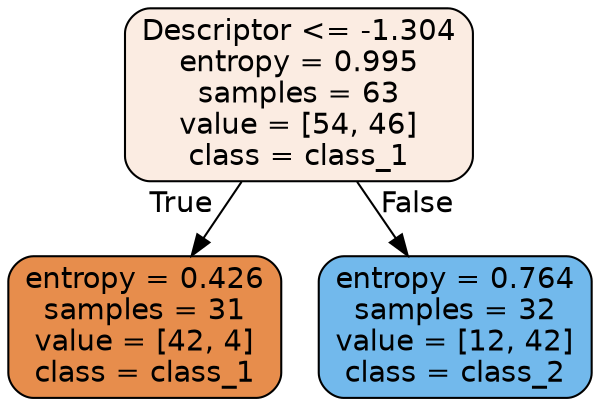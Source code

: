 digraph Tree {
node [shape=box, style="filled, rounded", color="black", fontname="helvetica"] ;
edge [fontname="helvetica"] ;
0 [label="Descriptor <= -1.304\nentropy = 0.995\nsamples = 63\nvalue = [54, 46]\nclass = class_1", fillcolor="#fbece2"] ;
1 [label="entropy = 0.426\nsamples = 31\nvalue = [42, 4]\nclass = class_1", fillcolor="#e78d4c"] ;
0 -> 1 [labeldistance=2.5, labelangle=45, headlabel="True"] ;
2 [label="entropy = 0.764\nsamples = 32\nvalue = [12, 42]\nclass = class_2", fillcolor="#72b9ec"] ;
0 -> 2 [labeldistance=2.5, labelangle=-45, headlabel="False"] ;
}